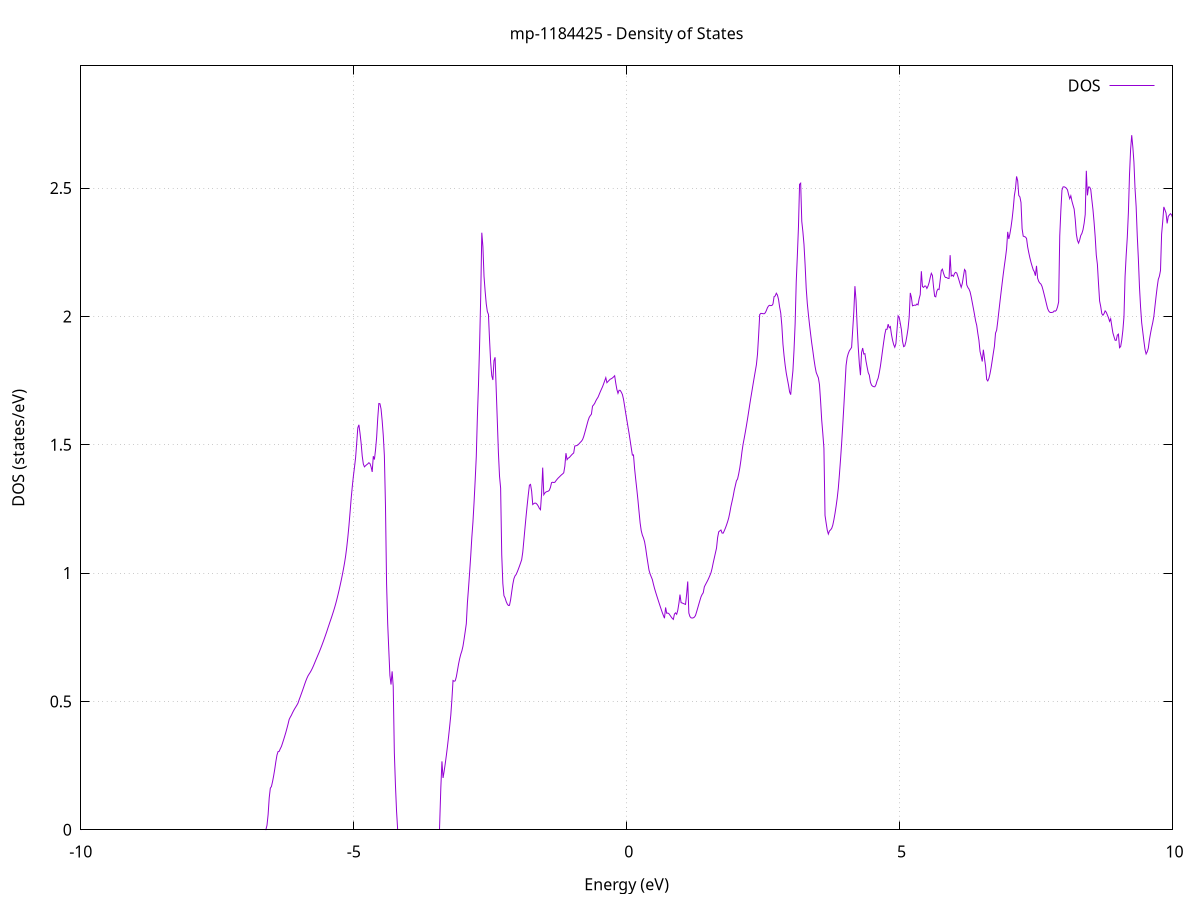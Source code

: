 set title 'mp-1184425 - Density of States'
set xlabel 'Energy (eV)'
set ylabel 'DOS (states/eV)'
set grid
set xrange [-10:10]
set yrange [0:2.976]
set xzeroaxis lt -1
set terminal png size 800,600
set output 'mp-1184425_dos_gnuplot.png'
plot '-' using 1:2 with lines title 'DOS'
-14.357000 0.000000
-14.336700 0.000000
-14.316400 0.000000
-14.296100 0.000000
-14.275800 0.000000
-14.255600 0.000000
-14.235300 0.000000
-14.215000 0.000000
-14.194700 0.000000
-14.174400 0.000000
-14.154100 0.000000
-14.133900 0.000000
-14.113600 0.000000
-14.093300 0.000000
-14.073000 0.000000
-14.052700 0.000000
-14.032400 0.000000
-14.012200 0.000000
-13.991900 0.000000
-13.971600 0.000000
-13.951300 0.000000
-13.931000 0.000000
-13.910700 0.000000
-13.890500 0.000000
-13.870200 0.000000
-13.849900 0.000000
-13.829600 0.000000
-13.809300 0.000000
-13.789000 0.000000
-13.768800 0.000000
-13.748500 0.000000
-13.728200 0.000000
-13.707900 0.000000
-13.687600 0.000000
-13.667300 0.000000
-13.647100 0.000000
-13.626800 0.000000
-13.606500 0.000000
-13.586200 0.000000
-13.565900 0.000000
-13.545600 0.000000
-13.525400 0.000000
-13.505100 0.000000
-13.484800 0.000000
-13.464500 0.000000
-13.444200 0.000000
-13.423900 0.000000
-13.403700 0.000000
-13.383400 0.000000
-13.363100 0.000000
-13.342800 0.000000
-13.322500 0.000000
-13.302200 0.000000
-13.282000 0.000000
-13.261700 0.000000
-13.241400 0.000000
-13.221100 0.000000
-13.200800 0.000000
-13.180500 0.000000
-13.160300 0.000000
-13.140000 0.000000
-13.119700 0.000000
-13.099400 0.000000
-13.079100 0.000000
-13.058800 0.000000
-13.038600 0.000000
-13.018300 0.000000
-12.998000 0.000000
-12.977700 0.000000
-12.957400 0.000000
-12.937100 0.000000
-12.916900 0.000000
-12.896600 0.000000
-12.876300 0.000000
-12.856000 0.000000
-12.835700 0.000000
-12.815400 0.000000
-12.795200 0.000000
-12.774900 0.000000
-12.754600 0.000000
-12.734300 0.000000
-12.714000 0.000000
-12.693700 0.000000
-12.673500 0.000000
-12.653200 0.000000
-12.632900 0.000000
-12.612600 0.000000
-12.592300 0.000000
-12.572000 0.000000
-12.551800 0.000000
-12.531500 0.000000
-12.511200 25.061700
-12.490900 241.682700
-12.470600 55.828700
-12.450300 17.126700
-12.430100 0.000000
-12.409800 0.000000
-12.389500 0.000000
-12.369200 0.000000
-12.348900 0.000000
-12.328600 0.000000
-12.308400 0.000000
-12.288100 0.000000
-12.267800 0.000000
-12.247500 0.000000
-12.227200 0.000000
-12.206900 0.000000
-12.186700 0.000000
-12.166400 0.000000
-12.146100 0.000000
-12.125800 0.000000
-12.105500 0.000000
-12.085200 0.000000
-12.065000 0.000000
-12.044700 0.000000
-12.024400 0.000000
-12.004100 0.000000
-11.983800 0.000000
-11.963500 0.000000
-11.943300 0.000000
-11.923000 0.000000
-11.902700 0.000000
-11.882400 0.000000
-11.862100 0.000000
-11.841800 0.000000
-11.821600 0.000000
-11.801300 0.000000
-11.781000 0.000000
-11.760700 0.000000
-11.740400 0.000000
-11.720100 0.000000
-11.699900 0.000000
-11.679600 0.000000
-11.659300 0.000000
-11.639000 0.000000
-11.618700 0.000000
-11.598400 0.000000
-11.578200 0.000000
-11.557900 0.000000
-11.537600 0.000000
-11.517300 0.000000
-11.497000 0.000000
-11.476700 0.000000
-11.456500 0.000000
-11.436200 0.000000
-11.415900 0.000000
-11.395600 0.000000
-11.375300 0.000000
-11.355000 0.000000
-11.334800 0.000000
-11.314500 0.000000
-11.294200 0.000000
-11.273900 0.000000
-11.253600 0.000000
-11.233300 0.000000
-11.213100 0.000000
-11.192800 0.000000
-11.172500 0.000000
-11.152200 0.000000
-11.131900 0.000000
-11.111600 0.000000
-11.091400 0.000000
-11.071100 0.000000
-11.050800 0.000000
-11.030500 0.000000
-11.010200 0.000000
-10.989900 0.000000
-10.969700 0.000000
-10.949400 0.000000
-10.929100 0.000000
-10.908800 0.000000
-10.888500 0.000000
-10.868200 0.000000
-10.848000 0.000000
-10.827700 0.000000
-10.807400 0.000000
-10.787100 0.000000
-10.766800 0.000000
-10.746500 0.000000
-10.726300 0.000000
-10.706000 0.000000
-10.685700 0.000000
-10.665400 0.000000
-10.645100 0.000000
-10.624800 0.000000
-10.604600 0.000000
-10.584300 0.000000
-10.564000 0.000000
-10.543700 0.000000
-10.523400 45.130200
-10.503100 218.761600
-10.482900 164.174600
-10.462600 98.207900
-10.442300 193.797500
-10.422000 93.384200
-10.401700 44.437100
-10.381400 236.634200
-10.361200 200.735500
-10.340900 174.912300
-10.320600 0.000000
-10.300300 0.000000
-10.280000 0.000000
-10.259700 0.000000
-10.239500 0.000000
-10.219200 0.000000
-10.198900 0.000000
-10.178600 0.000000
-10.158300 0.000000
-10.138000 0.000000
-10.117800 0.000000
-10.097500 0.000000
-10.077200 0.000000
-10.056900 0.000000
-10.036600 0.000000
-10.016300 0.000000
-9.996100 0.000000
-9.975800 0.000000
-9.955500 0.000000
-9.935200 0.000000
-9.914900 0.000000
-9.894600 0.000000
-9.874400 0.000000
-9.854100 0.000000
-9.833800 0.000000
-9.813500 0.000000
-9.793200 0.000000
-9.772900 0.000000
-9.752700 0.000000
-9.732400 0.000000
-9.712100 0.000000
-9.691800 0.000000
-9.671500 0.000000
-9.651200 0.000000
-9.631000 0.000000
-9.610700 0.000000
-9.590400 0.000000
-9.570100 0.000000
-9.549800 0.000000
-9.529500 0.000000
-9.509300 0.000000
-9.489000 0.000000
-9.468700 0.000000
-9.448400 0.000000
-9.428100 0.000000
-9.407800 0.000000
-9.387600 0.000000
-9.367300 0.000000
-9.347000 0.000000
-9.326700 0.000000
-9.306400 0.000000
-9.286100 0.000000
-9.265900 0.000000
-9.245600 0.000000
-9.225300 0.000000
-9.205000 0.000000
-9.184700 0.000000
-9.164400 0.000000
-9.144200 0.000000
-9.123900 0.000000
-9.103600 0.000000
-9.083300 0.000000
-9.063000 0.000000
-9.042700 0.000000
-9.022500 0.000000
-9.002200 0.000000
-8.981900 0.000000
-8.961600 0.000000
-8.941300 0.000000
-8.921000 0.000000
-8.900800 0.000000
-8.880500 0.000000
-8.860200 0.000000
-8.839900 0.000000
-8.819600 0.000000
-8.799300 0.000000
-8.779100 0.000000
-8.758800 0.000000
-8.738500 0.000000
-8.718200 0.000000
-8.697900 0.000000
-8.677600 0.000000
-8.657400 0.000000
-8.637100 0.000000
-8.616800 0.000000
-8.596500 0.000000
-8.576200 0.000000
-8.555900 0.000000
-8.535700 0.000000
-8.515400 0.000000
-8.495100 0.000000
-8.474800 0.000000
-8.454500 0.000000
-8.434200 0.000000
-8.414000 0.000000
-8.393700 0.000000
-8.373400 0.000000
-8.353100 0.000000
-8.332800 0.000000
-8.312500 0.000000
-8.292300 0.000000
-8.272000 0.000000
-8.251700 0.000000
-8.231400 0.000000
-8.211100 0.000000
-8.190800 0.000000
-8.170600 0.000000
-8.150300 0.000000
-8.130000 0.000000
-8.109700 0.000000
-8.089400 0.000000
-8.069100 0.000000
-8.048900 0.000000
-8.028600 0.000000
-8.008300 0.000000
-7.988000 0.000000
-7.967700 0.000000
-7.947400 0.000000
-7.927200 0.000000
-7.906900 0.000000
-7.886600 0.000000
-7.866300 0.000000
-7.846000 0.000000
-7.825700 0.000000
-7.805500 0.000000
-7.785200 0.000000
-7.764900 0.000000
-7.744600 0.000000
-7.724300 0.000000
-7.704000 0.000000
-7.683800 0.000000
-7.663500 0.000000
-7.643200 0.000000
-7.622900 0.000000
-7.602600 0.000000
-7.582300 0.000000
-7.562100 0.000000
-7.541800 0.000000
-7.521500 0.000000
-7.501200 0.000000
-7.480900 0.000000
-7.460600 0.000000
-7.440400 0.000000
-7.420100 0.000000
-7.399800 0.000000
-7.379500 0.000000
-7.359200 0.000000
-7.338900 0.000000
-7.318700 0.000000
-7.298400 0.000000
-7.278100 0.000000
-7.257800 0.000000
-7.237500 0.000000
-7.217200 0.000000
-7.197000 0.000000
-7.176700 0.000000
-7.156400 0.000000
-7.136100 0.000000
-7.115800 0.000000
-7.095500 0.000000
-7.075300 0.000000
-7.055000 0.000000
-7.034700 0.000000
-7.014400 0.000000
-6.994100 0.000000
-6.973800 0.000000
-6.953600 0.000000
-6.933300 0.000000
-6.913000 0.000000
-6.892700 0.000000
-6.872400 0.000000
-6.852100 0.000000
-6.831900 0.000000
-6.811600 0.000000
-6.791300 0.000000
-6.771000 0.000000
-6.750700 0.000000
-6.730400 0.000000
-6.710200 0.000000
-6.689900 0.000000
-6.669600 0.000000
-6.649300 0.000000
-6.629000 0.000000
-6.608700 0.000600
-6.588500 0.017900
-6.568200 0.059200
-6.547900 0.124500
-6.527600 0.162100
-6.507300 0.168600
-6.487000 0.187600
-6.466800 0.210200
-6.446500 0.236400
-6.426200 0.265700
-6.405900 0.291200
-6.385600 0.304800
-6.365300 0.305600
-6.345100 0.315900
-6.324800 0.324300
-6.304500 0.337300
-6.284200 0.350800
-6.263900 0.364800
-6.243600 0.379300
-6.223400 0.395000
-6.203100 0.411800
-6.182800 0.429800
-6.162500 0.438600
-6.142200 0.446100
-6.121900 0.455400
-6.101700 0.463900
-6.081400 0.471600
-6.061100 0.478600
-6.040800 0.485600
-6.020500 0.493600
-6.000200 0.506300
-5.980000 0.517800
-5.959700 0.529700
-5.939400 0.541800
-5.919100 0.554200
-5.898800 0.567000
-5.878500 0.579200
-5.858300 0.590000
-5.838000 0.599400
-5.817700 0.606500
-5.797400 0.613200
-5.777100 0.620900
-5.756800 0.629600
-5.736600 0.639200
-5.716300 0.649600
-5.696000 0.660100
-5.675700 0.670400
-5.655400 0.680600
-5.635100 0.690600
-5.614900 0.701300
-5.594600 0.712400
-5.574300 0.723800
-5.554000 0.735500
-5.533700 0.747600
-5.513400 0.759900
-5.493200 0.772400
-5.472900 0.785800
-5.452600 0.798600
-5.432300 0.811600
-5.412000 0.824000
-5.391700 0.837200
-5.371500 0.850600
-5.351200 0.864700
-5.330900 0.879800
-5.310600 0.896200
-5.290300 0.913800
-5.270000 0.932100
-5.249800 0.951200
-5.229500 0.971200
-5.209200 0.992300
-5.188900 1.014900
-5.168600 1.039000
-5.148300 1.066500
-5.128100 1.100200
-5.107800 1.139400
-5.087500 1.184600
-5.067200 1.236600
-5.046900 1.290300
-5.026600 1.336300
-5.006400 1.376800
-4.986100 1.412000
-4.965800 1.449200
-4.945500 1.506000
-4.925200 1.566000
-4.904900 1.577700
-4.884700 1.544900
-4.864400 1.506000
-4.844100 1.455900
-4.823800 1.424800
-4.803500 1.413900
-4.783200 1.418200
-4.763000 1.422100
-4.742700 1.425400
-4.722400 1.430000
-4.702100 1.426500
-4.681800 1.413900
-4.661500 1.394100
-4.641300 1.455400
-4.621000 1.442400
-4.600700 1.479300
-4.580400 1.528300
-4.560100 1.602700
-4.539800 1.660700
-4.519600 1.659800
-4.499300 1.639300
-4.479000 1.594000
-4.458700 1.536700
-4.438400 1.457400
-4.418100 1.260700
-4.397900 0.958700
-4.377600 0.802800
-4.357300 0.699800
-4.337000 0.601300
-4.316700 0.565700
-4.296400 0.617100
-4.276200 0.558300
-4.255900 0.301000
-4.235600 0.174400
-4.215300 0.072300
-4.195000 0.001000
-4.174700 0.000000
-4.154500 0.000000
-4.134200 0.000000
-4.113900 0.000000
-4.093600 0.000000
-4.073300 0.000000
-4.053000 0.000000
-4.032700 0.000000
-4.012500 0.000000
-3.992200 0.000000
-3.971900 0.000000
-3.951600 0.000000
-3.931300 0.000000
-3.911000 0.000000
-3.890800 0.000000
-3.870500 0.000000
-3.850200 0.000000
-3.829900 0.000000
-3.809600 0.000000
-3.789300 0.000000
-3.769100 0.000000
-3.748800 0.000000
-3.728500 0.000000
-3.708200 0.000000
-3.687900 0.000000
-3.667600 0.000000
-3.647400 0.000000
-3.627100 0.000000
-3.606800 0.000000
-3.586500 0.000000
-3.566200 0.000000
-3.545900 0.000000
-3.525700 0.000000
-3.505400 0.000000
-3.485100 0.000000
-3.464800 0.000000
-3.444500 0.000000
-3.424200 0.000000
-3.404000 0.164600
-3.383700 0.266600
-3.363400 0.201900
-3.343100 0.228700
-3.322800 0.258200
-3.302500 0.290500
-3.282300 0.325500
-3.262000 0.363200
-3.241700 0.403700
-3.221400 0.446900
-3.201100 0.508100
-3.180800 0.581500
-3.160600 0.578700
-3.140300 0.580400
-3.120000 0.596100
-3.099700 0.620600
-3.079400 0.645600
-3.059100 0.666600
-3.038900 0.683600
-3.018600 0.696700
-2.998300 0.715300
-2.978000 0.742700
-2.957700 0.772000
-2.937400 0.802800
-2.917200 0.884300
-2.896900 0.941700
-2.876600 1.002700
-2.856300 1.067400
-2.836000 1.139900
-2.815700 1.198600
-2.795500 1.275000
-2.775200 1.360300
-2.754900 1.452700
-2.734600 1.608300
-2.714300 1.733700
-2.694000 1.889600
-2.673800 2.073200
-2.653500 2.326000
-2.633200 2.271900
-2.612900 2.156300
-2.592600 2.098600
-2.572300 2.049500
-2.552100 2.019000
-2.531800 2.007700
-2.511500 1.908500
-2.491200 1.821000
-2.470900 1.768700
-2.450600 1.752300
-2.430400 1.827300
-2.410100 1.840700
-2.389800 1.716700
-2.369500 1.593500
-2.349200 1.469000
-2.328900 1.377400
-2.308700 1.331200
-2.288400 1.071600
-2.268100 0.959400
-2.247800 0.912000
-2.227500 0.903400
-2.207200 0.889500
-2.187000 0.879600
-2.166700 0.873800
-2.146400 0.874400
-2.126100 0.895500
-2.105800 0.926400
-2.085500 0.956200
-2.065300 0.978100
-2.045000 0.989000
-2.024700 0.994500
-2.004400 1.004300
-1.984100 1.015300
-1.963800 1.026900
-1.943600 1.039100
-1.923300 1.051900
-1.903000 1.081600
-1.882700 1.128300
-1.862400 1.175700
-1.842100 1.221900
-1.821900 1.265100
-1.801600 1.305300
-1.781300 1.342500
-1.761000 1.345500
-1.740700 1.319500
-1.720400 1.267100
-1.700200 1.270700
-1.679900 1.273000
-1.659600 1.271800
-1.639300 1.267500
-1.619000 1.260800
-1.598700 1.251900
-1.578500 1.246900
-1.558200 1.308800
-1.537900 1.410900
-1.517600 1.305300
-1.497300 1.312200
-1.477000 1.316100
-1.456800 1.317800
-1.436500 1.319200
-1.416200 1.322700
-1.395900 1.334000
-1.375600 1.352400
-1.355300 1.354000
-1.335100 1.352800
-1.314800 1.353800
-1.294500 1.359900
-1.274200 1.365400
-1.253900 1.370300
-1.233600 1.374400
-1.213400 1.378800
-1.193100 1.382900
-1.172800 1.386400
-1.152500 1.390700
-1.132200 1.416500
-1.111900 1.467200
-1.091700 1.441900
-1.071400 1.447800
-1.051100 1.450000
-1.030800 1.455000
-1.010500 1.459900
-0.990200 1.464300
-0.970000 1.468000
-0.949700 1.495300
-0.929400 1.496000
-0.909100 1.497200
-0.888800 1.500200
-0.868500 1.504600
-0.848300 1.509500
-0.828000 1.513700
-0.807700 1.520000
-0.787400 1.531400
-0.767100 1.546500
-0.746800 1.562300
-0.726600 1.578400
-0.706300 1.594100
-0.686000 1.606500
-0.665700 1.613500
-0.645400 1.619100
-0.625100 1.650300
-0.604900 1.655200
-0.584600 1.661500
-0.564300 1.671100
-0.544000 1.678700
-0.523700 1.685500
-0.503400 1.695800
-0.483200 1.706300
-0.462900 1.716100
-0.442600 1.725600
-0.422300 1.736900
-0.402000 1.749200
-0.381700 1.761300
-0.361500 1.741700
-0.341200 1.746500
-0.320900 1.750900
-0.300600 1.755400
-0.280300 1.757200
-0.260000 1.760300
-0.239800 1.764200
-0.219500 1.768800
-0.199200 1.739600
-0.178900 1.715300
-0.158600 1.700200
-0.138300 1.712100
-0.118100 1.711800
-0.097800 1.704900
-0.077500 1.695700
-0.057200 1.676900
-0.036900 1.650000
-0.016600 1.622500
0.003600 1.596500
0.023900 1.570300
0.044200 1.544700
0.064500 1.516100
0.084800 1.487500
0.105100 1.459500
0.125300 1.460400
0.145600 1.407200
0.165900 1.365600
0.186200 1.326700
0.206500 1.285400
0.226800 1.239800
0.247000 1.195500
0.267300 1.165100
0.287600 1.148100
0.307900 1.137200
0.328200 1.122600
0.348500 1.097600
0.368700 1.066900
0.389000 1.039000
0.409300 1.011800
0.429600 0.996900
0.449900 0.985900
0.470200 0.975100
0.490400 0.957000
0.510700 0.940400
0.531000 0.925900
0.551300 0.912000
0.571600 0.898500
0.591900 0.885100
0.612100 0.871900
0.632400 0.859000
0.652700 0.846300
0.673000 0.834800
0.693300 0.824200
0.713600 0.866100
0.733800 0.843400
0.754100 0.844400
0.774400 0.841800
0.794700 0.835600
0.815000 0.829500
0.835300 0.823600
0.855500 0.819600
0.875800 0.840400
0.896100 0.845100
0.916400 0.839500
0.936700 0.855000
0.957000 0.881500
0.977200 0.916100
0.997500 0.884900
1.017800 0.883500
1.038100 0.881500
1.058400 0.879700
1.078700 0.878000
1.098900 0.916900
1.119200 0.967300
1.139500 0.844400
1.159800 0.830500
1.180100 0.825700
1.200400 0.824800
1.220600 0.825700
1.240900 0.828400
1.261200 0.834800
1.281500 0.848900
1.301800 0.863700
1.322100 0.878900
1.342300 0.893500
1.362600 0.907600
1.382900 0.916800
1.403200 0.923300
1.423500 0.946400
1.443800 0.955000
1.464000 0.963100
1.484300 0.971300
1.504600 0.980500
1.524900 0.990700
1.545200 1.001500
1.565500 1.018300
1.585700 1.039700
1.606000 1.059000
1.626300 1.078300
1.646600 1.097500
1.666900 1.138700
1.687200 1.161000
1.707400 1.164500
1.727700 1.167900
1.748000 1.156000
1.768300 1.155600
1.788600 1.164800
1.808900 1.175200
1.829100 1.186900
1.849400 1.199900
1.869700 1.214900
1.890000 1.235400
1.910300 1.259500
1.930600 1.278700
1.950800 1.298400
1.971100 1.322300
1.991400 1.340900
2.011700 1.359600
2.032000 1.366400
2.052300 1.385900
2.072500 1.409300
2.092800 1.438400
2.113100 1.473400
2.133400 1.502300
2.153700 1.525000
2.174000 1.549000
2.194200 1.574100
2.214500 1.600400
2.234800 1.628200
2.255100 1.656300
2.275400 1.683400
2.295700 1.709400
2.315900 1.735500
2.336200 1.761100
2.356500 1.786300
2.376800 1.811200
2.397100 1.852400
2.417400 1.924600
2.437600 2.006900
2.457900 2.011800
2.478200 2.011400
2.498500 2.010600
2.518800 2.010300
2.539100 2.013900
2.559300 2.022700
2.579600 2.034000
2.599900 2.040800
2.620200 2.043300
2.640500 2.041900
2.660800 2.042500
2.681000 2.048400
2.701300 2.077200
2.721600 2.079600
2.741900 2.090300
2.762200 2.083300
2.782500 2.066200
2.802700 2.036300
2.823000 2.013000
2.843300 1.964000
2.863600 1.892000
2.883900 1.846900
2.904200 1.809300
2.924400 1.779000
2.944700 1.755300
2.965000 1.732800
2.985300 1.705800
3.005600 1.695100
3.025900 1.744900
3.046100 1.788200
3.066400 1.869500
3.086700 1.971300
3.107000 2.135100
3.127300 2.236300
3.147600 2.348100
3.167800 2.514700
3.188100 2.519000
3.208400 2.370100
3.228700 2.330100
3.249000 2.280100
3.269300 2.201500
3.289500 2.109900
3.309800 2.050000
3.330100 2.006900
3.350400 1.967300
3.370700 1.930600
3.391000 1.895800
3.411200 1.865600
3.431500 1.833200
3.451800 1.804800
3.472100 1.782100
3.492400 1.770900
3.512700 1.760600
3.532900 1.733800
3.553200 1.669700
3.573500 1.595900
3.593800 1.544000
3.614100 1.486200
3.634400 1.224600
3.654600 1.195400
3.674900 1.167700
3.695200 1.152100
3.715500 1.164100
3.735800 1.168300
3.756100 1.174000
3.776300 1.186600
3.796600 1.207500
3.816900 1.232100
3.837200 1.260300
3.857500 1.292000
3.877800 1.331200
3.898000 1.384000
3.918300 1.442300
3.938600 1.505300
3.958900 1.575300
3.979200 1.650800
3.999500 1.728500
4.019700 1.808700
4.040000 1.840300
4.060300 1.855500
4.080600 1.866300
4.100900 1.872500
4.121200 1.879300
4.141400 1.947500
4.161700 2.016900
4.182000 2.117900
4.202300 2.063600
4.222600 1.963800
4.242900 1.880400
4.263100 1.815600
4.283400 1.771000
4.303700 1.859300
4.324000 1.876800
4.344300 1.853400
4.364600 1.855000
4.384800 1.825700
4.405100 1.802900
4.425400 1.781100
4.445700 1.771100
4.466000 1.743800
4.486300 1.732300
4.506500 1.728100
4.526800 1.726100
4.547100 1.725900
4.567400 1.733800
4.587700 1.749100
4.608000 1.759900
4.628200 1.780600
4.648500 1.805300
4.668800 1.836400
4.689100 1.869000
4.709400 1.900500
4.729700 1.930100
4.749900 1.949900
4.770200 1.949500
4.790500 1.969800
4.810800 1.955800
4.831100 1.960300
4.851400 1.929800
4.871600 1.907300
4.891900 1.890200
4.912200 1.879800
4.932500 1.893800
4.952800 1.946700
4.973100 2.002100
4.993300 1.996200
5.013600 1.972500
5.033900 1.947800
5.054200 1.903400
5.074500 1.882100
5.094800 1.884800
5.115000 1.900700
5.135300 1.925000
5.155600 1.953100
5.175900 1.997300
5.196200 2.091500
5.216500 2.074000
5.236700 2.041300
5.257000 2.042600
5.277300 2.044100
5.297600 2.043400
5.317900 2.048300
5.338200 2.045000
5.358400 2.068700
5.378700 2.084800
5.399000 2.175900
5.419300 2.116300
5.439600 2.112900
5.459900 2.118300
5.480100 2.118000
5.500400 2.109000
5.520700 2.117900
5.541000 2.131600
5.561300 2.150900
5.581600 2.167800
5.601800 2.159400
5.622100 2.115300
5.642400 2.078500
5.662700 2.076100
5.683000 2.098400
5.703300 2.106500
5.723500 2.104600
5.743800 2.140500
5.764100 2.178600
5.784400 2.184100
5.804700 2.168500
5.825000 2.156100
5.845200 2.152500
5.865500 2.152500
5.885800 2.148200
5.906100 2.147600
5.926400 2.238600
5.946700 2.157300
5.966900 2.160600
5.987200 2.156100
6.007500 2.167800
6.027800 2.171700
6.048100 2.168600
6.068400 2.155200
6.088600 2.141200
6.108900 2.126400
6.129200 2.113100
6.149500 2.128500
6.169800 2.156400
6.190100 2.182700
6.210300 2.176700
6.230600 2.122800
6.250900 2.112900
6.271200 2.106600
6.291500 2.095900
6.311800 2.076600
6.332000 2.054000
6.352300 2.031100
6.372600 2.007600
6.392900 1.982500
6.413200 1.965100
6.433500 1.934000
6.453700 1.906900
6.474000 1.863700
6.494300 1.844900
6.514600 1.824300
6.534900 1.870100
6.555200 1.837000
6.575400 1.805600
6.595700 1.754400
6.616000 1.748600
6.636300 1.758700
6.656600 1.776500
6.676900 1.800000
6.697100 1.827800
6.717400 1.856900
6.737700 1.883900
6.758000 1.935100
6.778300 1.946000
6.798600 1.981100
6.818800 2.019300
6.839100 2.057000
6.859400 2.094000
6.879700 2.130000
6.900000 2.165300
6.920300 2.198100
6.940500 2.228900
6.960800 2.263900
6.981100 2.329400
7.001400 2.301600
7.021700 2.322300
7.042000 2.348200
7.062200 2.380500
7.082500 2.420300
7.102800 2.470100
7.123100 2.496800
7.143400 2.545400
7.163700 2.528700
7.183900 2.471200
7.204200 2.465500
7.224500 2.443700
7.244800 2.341800
7.265100 2.312700
7.285400 2.311000
7.305600 2.309200
7.325900 2.303800
7.346200 2.271200
7.366500 2.248700
7.386800 2.228700
7.407100 2.211200
7.427300 2.196100
7.447600 2.182100
7.467900 2.174200
7.488200 2.158500
7.508500 2.196900
7.528800 2.149100
7.549000 2.136500
7.569300 2.129800
7.589600 2.126000
7.609900 2.116700
7.630200 2.101200
7.650500 2.083900
7.670700 2.066400
7.691000 2.048400
7.711300 2.031000
7.731600 2.021100
7.751900 2.016300
7.772200 2.014500
7.792400 2.014500
7.812700 2.016500
7.833000 2.021500
7.853300 2.020200
7.873600 2.024400
7.893900 2.037200
7.914100 2.056300
7.934400 2.313500
7.954700 2.412000
7.975000 2.492000
7.995300 2.504500
8.015600 2.504900
8.035800 2.502800
8.056100 2.499400
8.076400 2.492800
8.096700 2.474400
8.117000 2.458600
8.137300 2.470000
8.157500 2.449100
8.177800 2.433200
8.198100 2.418200
8.218400 2.377300
8.238700 2.320400
8.259000 2.296000
8.279200 2.285500
8.299500 2.298000
8.319800 2.315300
8.340100 2.323100
8.360400 2.337600
8.380700 2.362100
8.400900 2.396900
8.421200 2.567300
8.441500 2.471500
8.461800 2.504100
8.482100 2.503700
8.502400 2.494500
8.522600 2.454300
8.542900 2.416200
8.563200 2.367300
8.583500 2.310800
8.603800 2.238800
8.624100 2.203000
8.644300 2.128500
8.664600 2.060200
8.684900 2.038500
8.705200 2.010600
8.725500 2.004600
8.745800 2.010600
8.766000 2.021500
8.786300 2.016300
8.806600 2.005700
8.826900 1.995000
8.847200 1.980900
8.867500 1.990800
8.887700 1.962500
8.908000 1.935700
8.928300 1.920800
8.948600 1.907100
8.968900 1.906700
8.989200 1.927100
9.009400 1.930900
9.029700 1.878000
9.050000 1.882400
9.070300 1.907700
9.090600 1.945100
9.110900 1.998700
9.131100 2.155400
9.151400 2.237800
9.171700 2.307500
9.192000 2.404600
9.212300 2.551700
9.232600 2.650200
9.252800 2.705900
9.273100 2.660800
9.293400 2.600900
9.313700 2.497700
9.334000 2.428000
9.354300 2.314900
9.374500 2.225400
9.394800 2.115700
9.415100 2.036700
9.435400 1.975500
9.455700 1.939800
9.476000 1.904100
9.496200 1.871400
9.516500 1.853600
9.536800 1.862200
9.557100 1.876100
9.577400 1.908800
9.597700 1.934200
9.617900 1.956500
9.638200 1.976000
9.658500 2.000100
9.678800 2.039500
9.699100 2.077800
9.719400 2.113800
9.739600 2.144100
9.759900 2.156600
9.780200 2.178800
9.800500 2.320200
9.820800 2.369600
9.841100 2.426500
9.861300 2.415300
9.881600 2.402700
9.901900 2.362400
9.922200 2.389300
9.942500 2.395300
9.962800 2.400300
9.983000 2.395500
10.003300 2.383100
10.023600 2.377000
10.043900 2.371400
10.064200 2.368400
10.084500 2.366400
10.104700 2.365600
10.125000 2.366500
10.145300 2.371700
10.165600 2.382700
10.185900 2.392700
10.206200 2.408100
10.226400 2.457500
10.246700 2.616300
10.267000 2.823800
10.287300 2.891300
10.307600 2.893400
10.327900 2.903000
10.348100 2.916400
10.368400 2.944500
10.388700 2.994100
10.409000 3.085400
10.429300 3.205200
10.449600 3.278500
10.469800 3.163100
10.490100 3.049400
10.510400 2.982900
10.530700 2.969800
10.551000 3.044600
10.571300 2.983600
10.591500 2.941000
10.611800 2.833400
10.632100 2.710500
10.652400 2.618500
10.672700 2.547100
10.693000 2.520300
10.713200 2.493700
10.733500 2.466700
10.753800 2.443300
10.774100 2.426800
10.794400 2.459200
10.814700 2.467400
10.834900 2.460500
10.855200 2.453200
10.875500 2.415100
10.895800 2.402400
10.916100 2.448300
10.936400 2.504800
10.956600 2.578000
10.976900 2.571500
10.997200 2.568300
11.017500 2.546900
11.037800 2.563600
11.058100 2.584800
11.078300 2.575700
11.098600 2.806800
11.118900 2.956600
11.139200 3.070800
11.159500 2.887700
11.179800 2.867600
11.200000 2.890000
11.220300 2.930200
11.240600 2.987300
11.260900 3.023100
11.281200 3.122600
11.301500 3.123000
11.321700 3.091900
11.342000 3.121500
11.362300 3.209600
11.382600 3.265300
11.402900 3.290400
11.423200 3.342400
11.443400 3.385500
11.463700 3.455600
11.484000 3.533700
11.504300 3.606800
11.524600 3.625400
11.544900 3.601800
11.565100 3.508400
11.585400 3.396600
11.605700 3.333700
11.626000 3.244700
11.646300 3.175900
11.666600 3.129200
11.686800 3.117800
11.707100 3.102900
11.727400 3.055400
11.747700 2.966100
11.768000 2.524400
11.788300 2.411300
11.808500 2.292400
11.828800 2.215400
11.849100 2.153500
11.869400 2.124300
11.889700 2.094900
11.910000 2.071700
11.930200 2.067300
11.950500 2.074300
11.970800 2.097900
11.991100 2.138300
12.011400 2.184600
12.031700 2.224500
12.051900 2.254000
12.072200 2.286900
12.092500 2.334400
12.112800 2.391300
12.133100 2.463700
12.153400 2.631300
12.173600 2.534000
12.193900 2.459400
12.214200 2.363300
12.234500 2.324600
12.254800 2.370700
12.275100 2.344200
12.295300 2.346100
12.315600 2.362700
12.335900 2.388500
12.356200 2.419100
12.376500 2.452400
12.396800 2.487700
12.417000 2.509200
12.437300 2.484300
12.457600 2.453000
12.477900 2.436800
12.498200 2.412800
12.518500 2.385900
12.538700 2.366500
12.559000 2.307900
12.579300 2.250400
12.599600 2.190000
12.619900 2.117500
12.640200 2.034500
12.660500 1.965900
12.680700 1.855600
12.701000 1.750300
12.721300 1.676700
12.741600 1.612400
12.761900 1.548800
12.782200 1.498700
12.802400 1.458100
12.822700 1.427900
12.843000 1.410700
12.863300 1.405300
12.883600 1.409600
12.903900 1.408600
12.924100 1.404600
12.944400 1.361400
12.964700 1.350900
12.985000 1.341100
13.005300 1.333300
13.025600 1.328000
13.045800 1.333300
13.066100 1.336700
13.086400 1.334700
13.106700 1.333200
13.127000 1.339300
13.147300 1.324700
13.167500 1.298300
13.187800 1.259100
13.208100 1.214300
13.228400 1.175600
13.248700 1.146600
13.269000 1.121800
13.289200 1.099000
13.309500 1.077200
13.329800 1.056700
13.350100 1.038700
13.370400 1.037000
13.390700 1.028200
13.410900 1.022800
13.431200 1.021100
13.451500 1.001300
13.471800 1.001300
13.492100 1.004000
13.512400 1.008700
13.532600 1.015000
13.552900 1.022600
13.573200 1.029100
13.593500 1.043000
13.613800 1.091700
13.634100 1.045500
13.654300 1.052300
13.674600 1.061400
13.694900 1.072900
13.715200 1.087200
13.735500 1.103800
13.755800 1.121700
13.776000 1.179000
13.796300 1.235400
13.816600 1.222400
13.836900 1.201300
13.857200 1.212900
13.877500 1.227800
13.897700 1.271000
13.918000 1.305700
13.938300 1.374400
13.958600 1.359200
13.978900 1.360100
13.999200 1.370900
14.019400 1.383300
14.039700 1.395200
14.060000 1.395900
14.080300 1.383500
14.100600 1.392900
14.120900 1.415800
14.141100 1.421900
14.161400 1.429900
14.181700 1.440200
14.202000 1.452900
14.222300 1.468100
14.242600 1.487600
14.262800 1.487700
14.283100 1.504500
14.303400 1.522500
14.323700 1.540000
14.344000 1.557200
14.364300 1.580300
14.384500 1.622000
14.404800 1.701100
14.425100 1.779500
14.445400 1.805800
14.465700 1.823700
14.486000 1.792100
14.506200 1.854500
14.526500 1.866300
14.546800 1.885200
14.567100 1.900700
14.587400 1.924800
14.607700 1.948300
14.627900 1.968300
14.648200 1.985300
14.668500 2.003600
14.688800 2.029600
14.709100 2.071200
14.729400 2.116300
14.749600 2.195500
14.769900 2.319700
14.790200 2.286800
14.810500 2.357200
14.830800 2.415100
14.851100 2.434600
14.871300 2.443100
14.891600 2.453200
14.911900 2.473400
14.932200 2.495000
14.952500 2.469300
14.972800 2.475300
14.993000 2.541100
15.013300 2.623600
15.033600 2.687200
15.053900 2.649500
15.074200 2.633100
15.094500 2.677100
15.114700 2.710300
15.135000 2.748500
15.155300 2.798800
15.175600 2.853200
15.195900 2.932600
15.216200 2.738800
15.236400 2.391200
15.256700 2.245700
15.277000 2.114900
15.297300 2.092600
15.317600 2.092300
15.337900 2.095100
15.358100 2.104400
15.378400 2.122800
15.398700 2.149600
15.419000 2.207700
15.439300 2.388700
15.459600 2.520400
15.479800 2.656700
15.500100 2.638000
15.520400 2.585400
15.540700 2.549000
15.561000 2.524700
15.581300 2.492300
15.601500 2.340400
15.621800 2.343900
15.642100 2.350000
15.662400 2.387800
15.682700 2.466300
15.703000 2.691200
15.723200 2.705000
15.743500 2.749900
15.763800 2.751600
15.784100 2.779900
15.804400 2.746300
15.824700 2.756200
15.844900 2.772700
15.865200 2.780500
15.885500 2.775000
15.905800 2.841400
15.926100 3.022600
15.946400 3.212200
15.966600 3.363600
15.986900 3.140900
16.007200 3.028100
16.027500 2.983400
16.047800 2.977600
16.068100 2.979200
16.088300 2.970900
16.108600 2.965800
16.128900 2.960500
16.149200 2.828600
16.169500 2.770400
16.189800 2.716700
16.210000 2.691600
16.230300 2.630900
16.250600 2.613500
16.270900 2.636700
16.291200 2.672000
16.311500 2.695200
16.331700 2.672200
16.352000 2.633500
16.372300 2.685400
16.392600 2.710200
16.412900 2.730200
16.433200 2.760800
16.453400 2.823300
16.473700 2.912700
16.494000 2.983100
16.514300 3.061300
16.534600 3.184500
16.554900 3.294700
16.575100 3.281600
16.595400 3.266000
16.615700 3.199900
16.636000 3.143300
16.656300 3.114300
16.676600 3.086600
16.696800 3.075800
16.717100 3.091100
16.737400 3.194400
16.757700 3.225900
16.778000 3.254600
16.798300 3.283500
16.818500 3.304200
16.838800 3.324200
16.859100 3.356300
16.879400 3.380200
16.899700 3.400000
16.920000 3.407400
16.940200 3.352200
16.960500 3.324800
16.980800 3.276100
17.001100 3.289300
17.021400 3.321600
17.041700 3.325800
17.061900 3.334300
17.082200 3.368500
17.102500 3.363300
17.122800 3.351400
17.143100 3.307900
17.163400 3.229100
17.183600 3.161400
17.203900 3.106900
17.224200 3.064000
17.244500 3.030800
17.264800 3.004700
17.285100 2.984700
17.305300 2.968900
17.325600 2.944100
17.345900 2.922400
17.366200 2.924100
17.386500 2.938100
17.406800 2.947000
17.427000 2.941600
17.447300 2.969900
17.467600 2.999100
17.487900 3.035700
17.508200 3.075300
17.528500 3.148200
17.548700 3.197700
17.569000 3.271900
17.589300 3.348000
17.609600 3.410700
17.629900 3.461800
17.650200 3.479700
17.670400 3.460700
17.690700 3.444800
17.711000 3.437000
17.731300 3.438400
17.751600 3.435100
17.771900 3.437700
17.792100 3.418800
17.812400 3.397400
17.832700 3.374100
17.853000 3.346500
17.873300 3.308700
17.893600 3.270000
17.913800 3.259600
17.934100 3.327300
17.954400 3.247400
17.974700 3.149200
17.995000 3.153000
18.015300 3.105400
18.035500 3.078300
18.055800 3.052500
18.076100 3.028800
18.096400 3.013500
18.116700 3.005100
18.137000 3.007200
18.157200 3.039300
18.177500 3.067600
18.197800 3.056300
18.218100 3.045200
18.238400 3.044800
18.258700 3.066500
18.278900 3.117200
18.299200 3.271700
18.319500 3.342400
18.339800 3.262700
18.360100 3.257200
18.380400 3.208600
18.400600 3.138300
18.420900 3.113700
18.441200 3.141900
18.461500 3.200800
18.481800 3.306300
18.502100 3.340000
18.522300 3.330200
18.542600 3.271200
18.562900 3.231300
18.583200 3.195100
18.603500 3.161700
18.623800 3.162000
18.644000 3.239200
18.664300 2.996700
18.684600 2.960400
18.704900 2.923200
18.725200 2.894000
18.745500 2.871400
18.765700 2.862200
18.786000 2.862000
18.806300 2.868800
18.826600 2.876600
18.846900 2.879000
18.867200 2.873700
18.887400 2.872800
18.907700 2.878300
18.928000 2.891900
18.948300 2.915600
18.968600 2.945700
18.988900 2.972400
19.009100 3.006400
19.029400 3.097600
19.049700 3.234700
19.070000 3.332200
19.090300 3.371600
19.110600 3.384000
19.130800 3.404800
19.151100 3.427900
19.171400 3.450400
19.191700 3.475200
19.212000 3.535400
19.232300 3.585900
19.252500 3.629300
19.272800 3.666300
19.293100 3.690500
19.313400 3.591100
19.333700 3.552900
19.354000 3.525400
19.374200 3.470800
19.394500 3.451900
19.414800 3.416900
19.435100 3.366600
19.455400 3.319700
19.475700 3.304600
19.495900 3.293500
19.516200 3.284700
19.536500 3.280600
19.556800 3.270900
19.577100 3.257500
19.597400 3.254000
19.617600 3.250700
19.637900 3.244600
19.658200 3.237500
19.678500 3.234000
19.698800 3.229700
19.719100 3.221100
19.739300 3.221600
19.759600 3.210600
19.779900 3.189100
19.800200 3.175200
19.820500 3.151500
19.840800 3.142100
19.861000 3.174500
19.881300 3.192600
19.901600 3.199600
19.921900 3.172200
19.942200 3.147700
19.962500 3.126300
19.982700 3.103900
20.003000 3.095400
20.023300 3.073900
20.043600 3.043800
20.063900 3.046900
20.084200 3.043100
20.104400 3.041500
20.124700 3.044800
20.145000 3.055300
20.165300 3.084600
20.185600 3.113500
20.205900 3.129700
20.226100 3.137100
20.246400 3.133400
20.266700 3.127400
20.287000 3.120800
20.307300 3.114200
20.327600 3.107100
20.347800 3.108000
20.368100 3.107300
20.388400 3.119000
20.408700 3.101200
20.429000 3.072800
20.449300 3.055100
20.469500 3.078200
20.489800 3.140700
20.510100 3.135400
20.530400 2.954000
20.550700 2.910400
20.571000 2.917300
20.591200 2.967000
20.611500 2.987700
20.631800 2.953000
20.652100 2.929600
20.672400 2.943500
20.692700 2.948800
20.712900 2.931600
20.733200 2.927300
20.753500 2.841900
20.773800 2.774300
20.794100 2.726000
20.814400 2.682100
20.834600 2.640500
20.854900 2.592800
20.875200 2.547400
20.895500 2.503200
20.915800 2.453400
20.936100 2.421200
20.956300 2.391800
20.976600 2.380500
20.996900 2.351900
21.017200 2.353200
21.037500 2.344200
21.057800 2.370300
21.078000 2.609900
21.098300 2.629700
21.118600 2.293300
21.138900 2.272100
21.159200 2.253200
21.179500 2.240500
21.199700 2.195200
21.220000 2.162800
21.240300 2.128100
21.260600 2.095200
21.280900 2.063800
21.301200 2.029100
21.321400 1.996600
21.341700 1.946200
21.362000 1.916300
21.382300 1.880500
21.402600 1.838800
21.422900 1.797200
21.443100 1.737500
21.463400 1.706000
21.483700 1.674800
21.504000 1.659200
21.524300 1.625100
21.544600 1.594600
21.564800 1.568900
21.585100 1.559200
21.605400 1.537400
21.625700 1.518300
21.646000 1.492500
21.666300 1.452900
21.686500 1.427800
21.706800 1.408300
21.727100 1.401000
21.747400 1.339500
21.767700 1.307800
21.788000 1.281100
21.808200 1.268100
21.828500 1.257300
21.848800 1.248300
21.869100 1.238600
21.889400 1.226000
21.909700 1.210900
21.929900 1.194100
21.950200 1.177900
21.970500 1.162100
21.990800 1.143000
22.011100 1.121200
22.031400 1.097100
22.051600 1.071400
22.071900 1.047800
22.092200 1.029600
22.112500 1.013200
22.132800 1.060900
22.153100 1.014000
22.173300 1.006600
22.193600 0.986500
22.213900 0.982700
22.234200 0.990300
22.254500 0.996800
22.274800 1.001900
22.295000 1.003100
22.315300 1.001100
22.335600 0.999600
22.355900 0.998800
22.376200 0.998600
22.396500 0.994800
22.416700 1.057500
22.437000 0.972400
22.457300 0.928500
22.477600 0.823500
22.497900 0.752000
22.518200 0.694000
22.538400 0.634700
22.558700 0.572900
22.579000 0.513900
22.599300 0.468300
22.619600 0.426300
22.639900 0.392000
22.660100 0.362900
22.680400 0.329200
22.700700 0.309000
22.721000 0.292500
22.741300 0.277100
22.761600 0.268800
22.781800 0.261300
22.802100 0.253000
22.822400 0.244000
22.842700 0.234200
22.863000 0.223700
22.883300 0.187100
22.903500 0.178900
22.923800 0.170900
22.944100 0.163300
22.964400 0.156000
22.984700 0.149000
23.005000 0.142300
23.025200 0.140600
23.045500 0.170800
23.065800 0.124900
23.086100 0.119300
23.106400 0.114000
23.126700 0.109000
23.146900 0.104300
23.167200 0.099900
23.187500 0.095800
23.207800 0.092000
23.228100 0.088500
23.248400 0.085200
23.268600 0.082300
23.288900 0.072300
23.309200 0.065000
23.329500 0.047900
23.349800 0.033900
23.370100 0.023000
23.390300 0.015200
23.410600 0.010500
23.430900 0.008800
23.451200 0.008400
23.471500 0.008100
23.491800 0.007700
23.512000 0.007400
23.532300 0.007000
23.552600 0.006700
23.572900 0.006300
23.593200 0.006000
23.613500 0.005700
23.633700 0.005400
23.654000 0.005100
23.674300 0.004800
23.694600 0.004500
23.714900 0.004300
23.735200 0.004000
23.755400 0.003800
23.775700 0.003500
23.796000 0.003300
23.816300 0.003000
23.836600 0.002800
23.856900 0.002600
23.877100 0.002400
23.897400 0.002200
23.917700 0.002000
23.938000 0.001800
23.958300 0.001700
23.978600 0.001500
23.998800 0.001400
24.019100 0.001200
24.039400 0.001100
24.059700 0.000900
24.080000 0.000800
24.100300 0.000700
24.120500 0.000600
24.140800 0.000500
24.161100 0.000400
24.181400 0.000300
24.201700 0.000300
24.222000 0.000200
24.242200 0.000200
24.262500 0.000100
24.282800 0.000100
24.303100 0.000000
24.323400 0.000000
24.343700 0.000000
24.363900 0.000000
24.384200 0.000000
24.404500 0.000000
24.424800 0.000000
24.445100 0.000000
24.465400 0.000000
24.485600 0.000000
24.505900 0.000000
24.526200 0.000000
24.546500 0.000000
24.566800 0.000000
24.587100 0.000000
24.607300 0.000000
24.627600 0.000000
24.647900 0.000000
24.668200 0.000000
24.688500 0.000000
24.708800 0.000000
24.729000 0.000000
24.749300 0.000000
24.769600 0.000000
24.789900 0.000000
24.810200 0.000000
24.830500 0.000000
24.850700 0.000000
24.871000 0.000000
24.891300 0.000000
24.911600 0.000000
24.931900 0.000000
24.952200 0.000000
24.972400 0.000000
24.992700 0.000000
25.013000 0.000000
25.033300 0.000000
25.053600 0.000000
25.073900 0.000000
25.094100 0.000000
25.114400 0.000000
25.134700 0.000000
25.155000 0.000000
25.175300 0.000000
25.195600 0.000000
25.215800 0.000000
25.236100 0.000000
25.256400 0.000000
25.276700 0.000000
25.297000 0.000000
25.317300 0.000000
25.337500 0.000000
25.357800 0.000000
25.378100 0.000000
25.398400 0.000000
25.418700 0.000000
25.439000 0.000000
25.459200 0.000000
25.479500 0.000000
25.499800 0.000000
25.520100 0.000000
25.540400 0.000000
25.560700 0.000000
25.580900 0.000000
25.601200 0.000000
25.621500 0.000000
25.641800 0.000000
25.662100 0.000000
25.682400 0.000000
25.702600 0.000000
25.722900 0.000000
25.743200 0.000000
25.763500 0.000000
25.783800 0.000000
25.804100 0.000000
25.824300 0.000000
25.844600 0.000000
25.864900 0.000000
25.885200 0.000000
25.905500 0.000000
25.925800 0.000000
25.946000 0.000000
25.966300 0.000000
25.986600 0.000000
26.006900 0.000000
26.027200 0.000000
26.047500 0.000000
26.067700 0.000000
26.088000 0.000000
26.108300 0.000000
26.128600 0.000000
26.148900 0.000000
26.169200 0.000000
26.189400 0.000000
26.209700 0.000000
e

